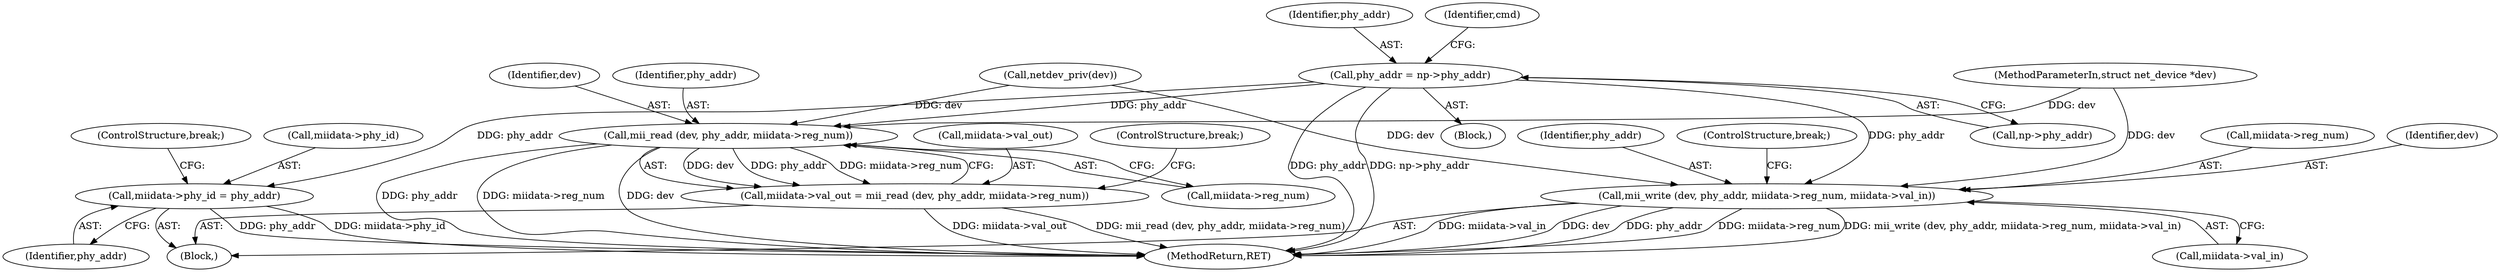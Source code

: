 digraph "0_linux_1bb57e940e1958e40d51f2078f50c3a96a9b2d75@pointer" {
"1000116" [label="(Call,phy_addr = np->phy_addr)"];
"1000125" [label="(Call,miidata->phy_id = phy_addr)"];
"1000136" [label="(Call,mii_read (dev, phy_addr, miidata->reg_num))"];
"1000132" [label="(Call,miidata->val_out = mii_read (dev, phy_addr, miidata->reg_num))"];
"1000151" [label="(Call,mii_write (dev, phy_addr, miidata->reg_num, miidata->val_in))"];
"1000136" [label="(Call,mii_read (dev, phy_addr, miidata->reg_num))"];
"1000109" [label="(Call,netdev_priv(dev))"];
"1000142" [label="(ControlStructure,break;)"];
"1000167" [label="(MethodReturn,RET)"];
"1000123" [label="(Block,)"];
"1000130" [label="(ControlStructure,break;)"];
"1000157" [label="(Call,miidata->val_in)"];
"1000137" [label="(Identifier,dev)"];
"1000151" [label="(Call,mii_write (dev, phy_addr, miidata->reg_num, miidata->val_in))"];
"1000126" [label="(Call,miidata->phy_id)"];
"1000138" [label="(Identifier,phy_addr)"];
"1000133" [label="(Call,miidata->val_out)"];
"1000101" [label="(MethodParameterIn,struct net_device *dev)"];
"1000116" [label="(Call,phy_addr = np->phy_addr)"];
"1000125" [label="(Call,miidata->phy_id = phy_addr)"];
"1000132" [label="(Call,miidata->val_out = mii_read (dev, phy_addr, miidata->reg_num))"];
"1000153" [label="(Identifier,phy_addr)"];
"1000129" [label="(Identifier,phy_addr)"];
"1000160" [label="(ControlStructure,break;)"];
"1000139" [label="(Call,miidata->reg_num)"];
"1000117" [label="(Identifier,phy_addr)"];
"1000104" [label="(Block,)"];
"1000122" [label="(Identifier,cmd)"];
"1000154" [label="(Call,miidata->reg_num)"];
"1000152" [label="(Identifier,dev)"];
"1000118" [label="(Call,np->phy_addr)"];
"1000116" -> "1000104"  [label="AST: "];
"1000116" -> "1000118"  [label="CFG: "];
"1000117" -> "1000116"  [label="AST: "];
"1000118" -> "1000116"  [label="AST: "];
"1000122" -> "1000116"  [label="CFG: "];
"1000116" -> "1000167"  [label="DDG: phy_addr"];
"1000116" -> "1000167"  [label="DDG: np->phy_addr"];
"1000116" -> "1000125"  [label="DDG: phy_addr"];
"1000116" -> "1000136"  [label="DDG: phy_addr"];
"1000116" -> "1000151"  [label="DDG: phy_addr"];
"1000125" -> "1000123"  [label="AST: "];
"1000125" -> "1000129"  [label="CFG: "];
"1000126" -> "1000125"  [label="AST: "];
"1000129" -> "1000125"  [label="AST: "];
"1000130" -> "1000125"  [label="CFG: "];
"1000125" -> "1000167"  [label="DDG: miidata->phy_id"];
"1000125" -> "1000167"  [label="DDG: phy_addr"];
"1000136" -> "1000132"  [label="AST: "];
"1000136" -> "1000139"  [label="CFG: "];
"1000137" -> "1000136"  [label="AST: "];
"1000138" -> "1000136"  [label="AST: "];
"1000139" -> "1000136"  [label="AST: "];
"1000132" -> "1000136"  [label="CFG: "];
"1000136" -> "1000167"  [label="DDG: phy_addr"];
"1000136" -> "1000167"  [label="DDG: miidata->reg_num"];
"1000136" -> "1000167"  [label="DDG: dev"];
"1000136" -> "1000132"  [label="DDG: dev"];
"1000136" -> "1000132"  [label="DDG: phy_addr"];
"1000136" -> "1000132"  [label="DDG: miidata->reg_num"];
"1000109" -> "1000136"  [label="DDG: dev"];
"1000101" -> "1000136"  [label="DDG: dev"];
"1000132" -> "1000123"  [label="AST: "];
"1000133" -> "1000132"  [label="AST: "];
"1000142" -> "1000132"  [label="CFG: "];
"1000132" -> "1000167"  [label="DDG: miidata->val_out"];
"1000132" -> "1000167"  [label="DDG: mii_read (dev, phy_addr, miidata->reg_num)"];
"1000151" -> "1000123"  [label="AST: "];
"1000151" -> "1000157"  [label="CFG: "];
"1000152" -> "1000151"  [label="AST: "];
"1000153" -> "1000151"  [label="AST: "];
"1000154" -> "1000151"  [label="AST: "];
"1000157" -> "1000151"  [label="AST: "];
"1000160" -> "1000151"  [label="CFG: "];
"1000151" -> "1000167"  [label="DDG: miidata->val_in"];
"1000151" -> "1000167"  [label="DDG: dev"];
"1000151" -> "1000167"  [label="DDG: phy_addr"];
"1000151" -> "1000167"  [label="DDG: miidata->reg_num"];
"1000151" -> "1000167"  [label="DDG: mii_write (dev, phy_addr, miidata->reg_num, miidata->val_in)"];
"1000109" -> "1000151"  [label="DDG: dev"];
"1000101" -> "1000151"  [label="DDG: dev"];
}

